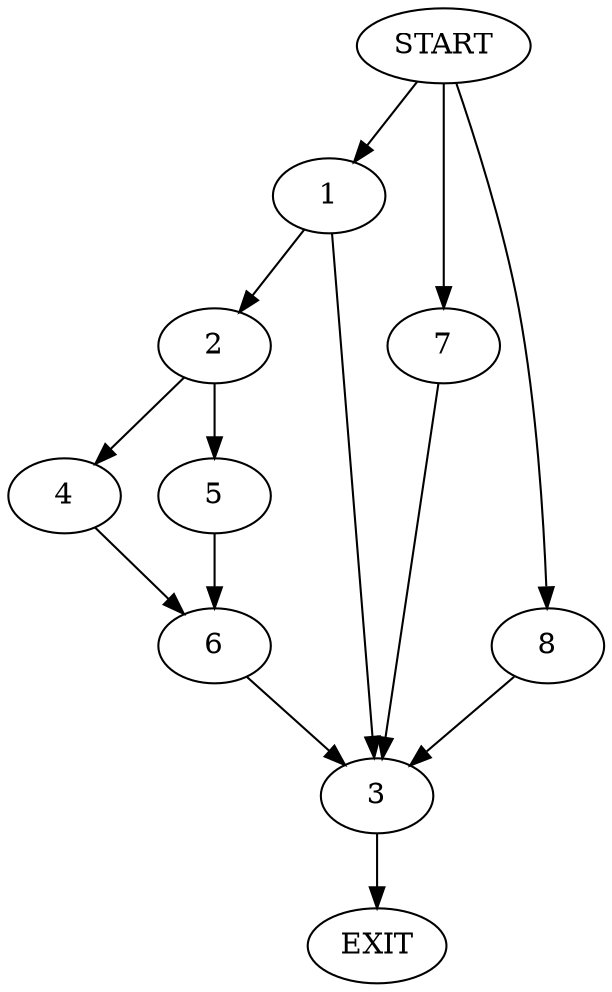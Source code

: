digraph {
0 [label="START"]
9 [label="EXIT"]
0 -> 1
1 -> 2
1 -> 3
2 -> 4
2 -> 5
3 -> 9
4 -> 6
5 -> 6
6 -> 3
0 -> 7
7 -> 3
0 -> 8
8 -> 3
}
